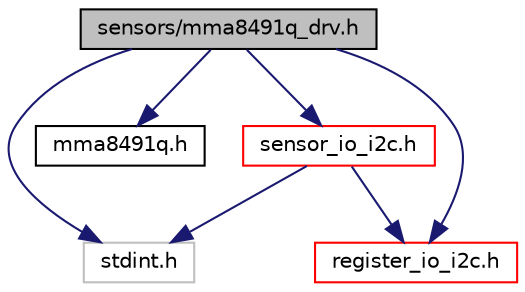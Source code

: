 digraph "sensors/mma8491q_drv.h"
{
  edge [fontname="Helvetica",fontsize="10",labelfontname="Helvetica",labelfontsize="10"];
  node [fontname="Helvetica",fontsize="10",shape=record];
  Node0 [label="sensors/mma8491q_drv.h",height=0.2,width=0.4,color="black", fillcolor="grey75", style="filled", fontcolor="black"];
  Node0 -> Node1 [color="midnightblue",fontsize="10",style="solid",fontname="Helvetica"];
  Node1 [label="stdint.h",height=0.2,width=0.4,color="grey75", fillcolor="white", style="filled"];
  Node0 -> Node2 [color="midnightblue",fontsize="10",style="solid",fontname="Helvetica"];
  Node2 [label="mma8491q.h",height=0.2,width=0.4,color="black", fillcolor="white", style="filled",URL="$mma8491q_8h.html"];
  Node0 -> Node3 [color="midnightblue",fontsize="10",style="solid",fontname="Helvetica"];
  Node3 [label="sensor_io_i2c.h",height=0.2,width=0.4,color="red", fillcolor="white", style="filled",URL="$sensor__io__i2c_8h.html",tooltip="The sensor_io_i2c.h file declares low-level interface functions for reading and writing sensor regist..."];
  Node3 -> Node1 [color="midnightblue",fontsize="10",style="solid",fontname="Helvetica"];
  Node3 -> Node6 [color="midnightblue",fontsize="10",style="solid",fontname="Helvetica"];
  Node6 [label="register_io_i2c.h",height=0.2,width=0.4,color="red", fillcolor="white", style="filled",URL="$register__io__i2c_8h.html",tooltip="The register_io_i2c.h file declares low-level interface functions for reading and writing sensor regi..."];
  Node0 -> Node6 [color="midnightblue",fontsize="10",style="solid",fontname="Helvetica"];
}
